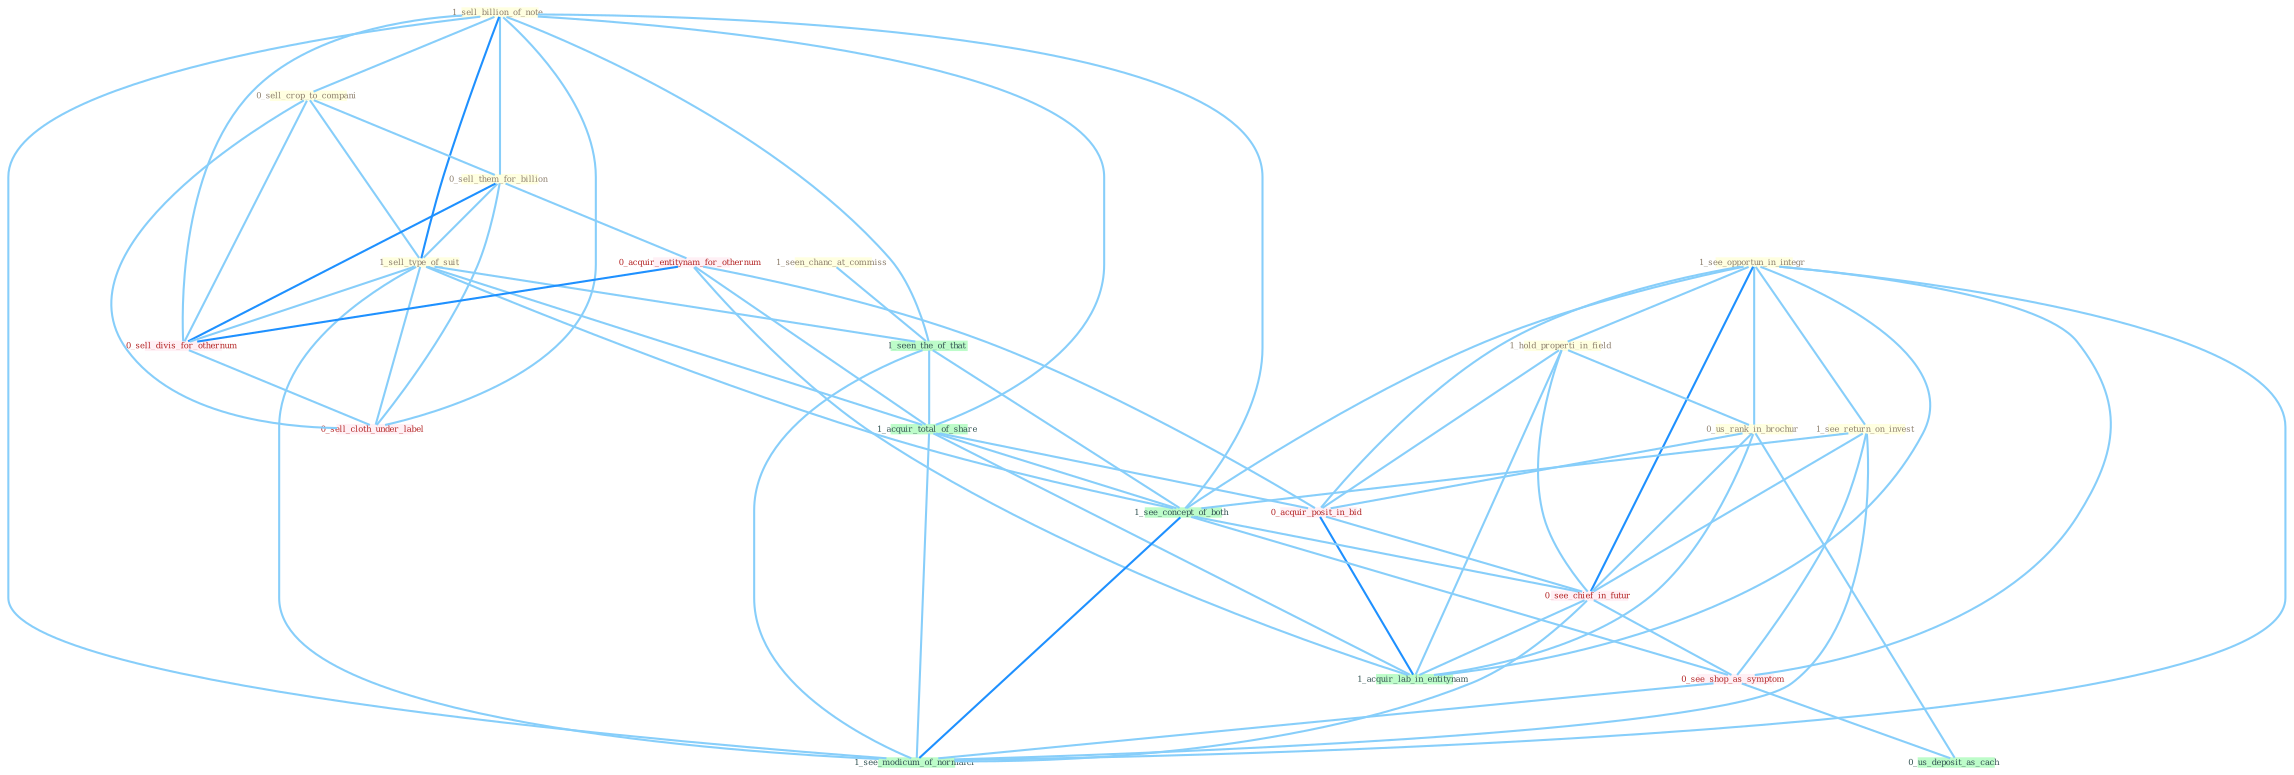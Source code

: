 Graph G{ 
    node
    [shape=polygon,style=filled,width=.5,height=.06,color="#BDFCC9",fixedsize=true,fontsize=4,
    fontcolor="#2f4f4f"];
    {node
    [color="#ffffe0", fontcolor="#8b7d6b"] "1_sell_billion_of_note " "1_see_opportun_in_integr " "0_sell_crop_to_compani " "1_hold_properti_in_field " "1_seen_chanc_at_commiss " "0_sell_them_for_billion " "1_see_return_on_invest " "1_sell_type_of_suit " "0_us_rank_in_brochur "}
{node [color="#fff0f5", fontcolor="#b22222"] "0_acquir_entitynam_for_othernum " "0_sell_divis_for_othernum " "0_sell_cloth_under_label " "0_acquir_posit_in_bid " "0_see_chief_in_futur " "0_see_shop_as_symptom "}
edge [color="#B0E2FF"];

	"1_sell_billion_of_note " -- "0_sell_crop_to_compani " [w="1", color="#87cefa" ];
	"1_sell_billion_of_note " -- "0_sell_them_for_billion " [w="1", color="#87cefa" ];
	"1_sell_billion_of_note " -- "1_sell_type_of_suit " [w="2", color="#1e90ff" , len=0.8];
	"1_sell_billion_of_note " -- "1_seen_the_of_that " [w="1", color="#87cefa" ];
	"1_sell_billion_of_note " -- "0_sell_divis_for_othernum " [w="1", color="#87cefa" ];
	"1_sell_billion_of_note " -- "1_acquir_total_of_share " [w="1", color="#87cefa" ];
	"1_sell_billion_of_note " -- "0_sell_cloth_under_label " [w="1", color="#87cefa" ];
	"1_sell_billion_of_note " -- "1_see_concept_of_both " [w="1", color="#87cefa" ];
	"1_sell_billion_of_note " -- "1_see_modicum_of_normalci " [w="1", color="#87cefa" ];
	"1_see_opportun_in_integr " -- "1_hold_properti_in_field " [w="1", color="#87cefa" ];
	"1_see_opportun_in_integr " -- "1_see_return_on_invest " [w="1", color="#87cefa" ];
	"1_see_opportun_in_integr " -- "0_us_rank_in_brochur " [w="1", color="#87cefa" ];
	"1_see_opportun_in_integr " -- "0_acquir_posit_in_bid " [w="1", color="#87cefa" ];
	"1_see_opportun_in_integr " -- "1_see_concept_of_both " [w="1", color="#87cefa" ];
	"1_see_opportun_in_integr " -- "0_see_chief_in_futur " [w="2", color="#1e90ff" , len=0.8];
	"1_see_opportun_in_integr " -- "0_see_shop_as_symptom " [w="1", color="#87cefa" ];
	"1_see_opportun_in_integr " -- "1_acquir_lab_in_entitynam " [w="1", color="#87cefa" ];
	"1_see_opportun_in_integr " -- "1_see_modicum_of_normalci " [w="1", color="#87cefa" ];
	"0_sell_crop_to_compani " -- "0_sell_them_for_billion " [w="1", color="#87cefa" ];
	"0_sell_crop_to_compani " -- "1_sell_type_of_suit " [w="1", color="#87cefa" ];
	"0_sell_crop_to_compani " -- "0_sell_divis_for_othernum " [w="1", color="#87cefa" ];
	"0_sell_crop_to_compani " -- "0_sell_cloth_under_label " [w="1", color="#87cefa" ];
	"1_hold_properti_in_field " -- "0_us_rank_in_brochur " [w="1", color="#87cefa" ];
	"1_hold_properti_in_field " -- "0_acquir_posit_in_bid " [w="1", color="#87cefa" ];
	"1_hold_properti_in_field " -- "0_see_chief_in_futur " [w="1", color="#87cefa" ];
	"1_hold_properti_in_field " -- "1_acquir_lab_in_entitynam " [w="1", color="#87cefa" ];
	"1_seen_chanc_at_commiss " -- "1_seen_the_of_that " [w="1", color="#87cefa" ];
	"0_sell_them_for_billion " -- "1_sell_type_of_suit " [w="1", color="#87cefa" ];
	"0_sell_them_for_billion " -- "0_acquir_entitynam_for_othernum " [w="1", color="#87cefa" ];
	"0_sell_them_for_billion " -- "0_sell_divis_for_othernum " [w="2", color="#1e90ff" , len=0.8];
	"0_sell_them_for_billion " -- "0_sell_cloth_under_label " [w="1", color="#87cefa" ];
	"1_see_return_on_invest " -- "1_see_concept_of_both " [w="1", color="#87cefa" ];
	"1_see_return_on_invest " -- "0_see_chief_in_futur " [w="1", color="#87cefa" ];
	"1_see_return_on_invest " -- "0_see_shop_as_symptom " [w="1", color="#87cefa" ];
	"1_see_return_on_invest " -- "1_see_modicum_of_normalci " [w="1", color="#87cefa" ];
	"1_sell_type_of_suit " -- "1_seen_the_of_that " [w="1", color="#87cefa" ];
	"1_sell_type_of_suit " -- "0_sell_divis_for_othernum " [w="1", color="#87cefa" ];
	"1_sell_type_of_suit " -- "1_acquir_total_of_share " [w="1", color="#87cefa" ];
	"1_sell_type_of_suit " -- "0_sell_cloth_under_label " [w="1", color="#87cefa" ];
	"1_sell_type_of_suit " -- "1_see_concept_of_both " [w="1", color="#87cefa" ];
	"1_sell_type_of_suit " -- "1_see_modicum_of_normalci " [w="1", color="#87cefa" ];
	"0_us_rank_in_brochur " -- "0_acquir_posit_in_bid " [w="1", color="#87cefa" ];
	"0_us_rank_in_brochur " -- "0_see_chief_in_futur " [w="1", color="#87cefa" ];
	"0_us_rank_in_brochur " -- "1_acquir_lab_in_entitynam " [w="1", color="#87cefa" ];
	"0_us_rank_in_brochur " -- "0_us_deposit_as_cach " [w="1", color="#87cefa" ];
	"0_acquir_entitynam_for_othernum " -- "0_sell_divis_for_othernum " [w="2", color="#1e90ff" , len=0.8];
	"0_acquir_entitynam_for_othernum " -- "1_acquir_total_of_share " [w="1", color="#87cefa" ];
	"0_acquir_entitynam_for_othernum " -- "0_acquir_posit_in_bid " [w="1", color="#87cefa" ];
	"0_acquir_entitynam_for_othernum " -- "1_acquir_lab_in_entitynam " [w="1", color="#87cefa" ];
	"1_seen_the_of_that " -- "1_acquir_total_of_share " [w="1", color="#87cefa" ];
	"1_seen_the_of_that " -- "1_see_concept_of_both " [w="1", color="#87cefa" ];
	"1_seen_the_of_that " -- "1_see_modicum_of_normalci " [w="1", color="#87cefa" ];
	"0_sell_divis_for_othernum " -- "0_sell_cloth_under_label " [w="1", color="#87cefa" ];
	"1_acquir_total_of_share " -- "0_acquir_posit_in_bid " [w="1", color="#87cefa" ];
	"1_acquir_total_of_share " -- "1_see_concept_of_both " [w="1", color="#87cefa" ];
	"1_acquir_total_of_share " -- "1_acquir_lab_in_entitynam " [w="1", color="#87cefa" ];
	"1_acquir_total_of_share " -- "1_see_modicum_of_normalci " [w="1", color="#87cefa" ];
	"0_acquir_posit_in_bid " -- "0_see_chief_in_futur " [w="1", color="#87cefa" ];
	"0_acquir_posit_in_bid " -- "1_acquir_lab_in_entitynam " [w="2", color="#1e90ff" , len=0.8];
	"1_see_concept_of_both " -- "0_see_chief_in_futur " [w="1", color="#87cefa" ];
	"1_see_concept_of_both " -- "0_see_shop_as_symptom " [w="1", color="#87cefa" ];
	"1_see_concept_of_both " -- "1_see_modicum_of_normalci " [w="2", color="#1e90ff" , len=0.8];
	"0_see_chief_in_futur " -- "0_see_shop_as_symptom " [w="1", color="#87cefa" ];
	"0_see_chief_in_futur " -- "1_acquir_lab_in_entitynam " [w="1", color="#87cefa" ];
	"0_see_chief_in_futur " -- "1_see_modicum_of_normalci " [w="1", color="#87cefa" ];
	"0_see_shop_as_symptom " -- "0_us_deposit_as_cach " [w="1", color="#87cefa" ];
	"0_see_shop_as_symptom " -- "1_see_modicum_of_normalci " [w="1", color="#87cefa" ];
}